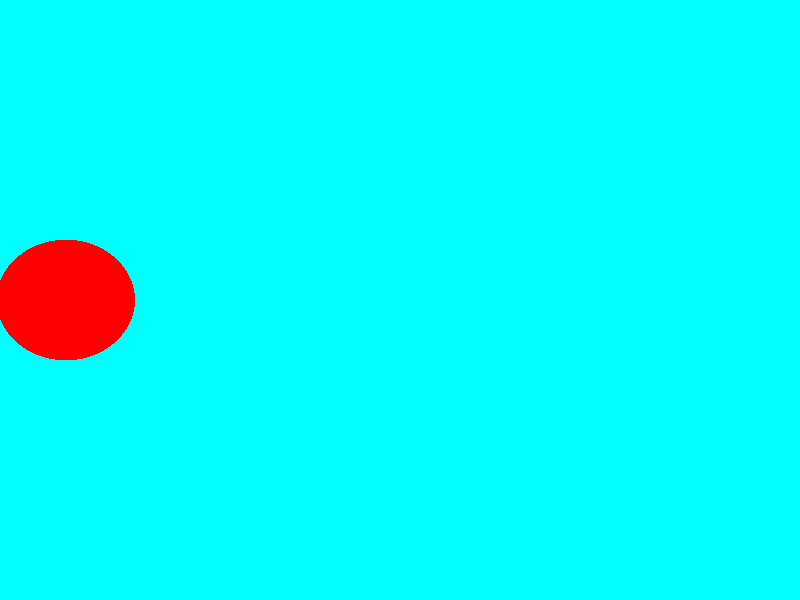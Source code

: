 #include "colors.inc"

// définition de la couleur de fond
background { color Cyan }

// positionnement de la caméra
camera {
  location <0, 0, -10>
  look_at <0, 0, 0>
}

// définition d'une source
light_source {
  <2, 4, -3>
  color White
}

// définition d'une sphère
sphere {
  <-5, 0, 0>, 1
  texture {
    pigment { Red }
  }
  translate <-0.5+clock*10, 0, 0>
}